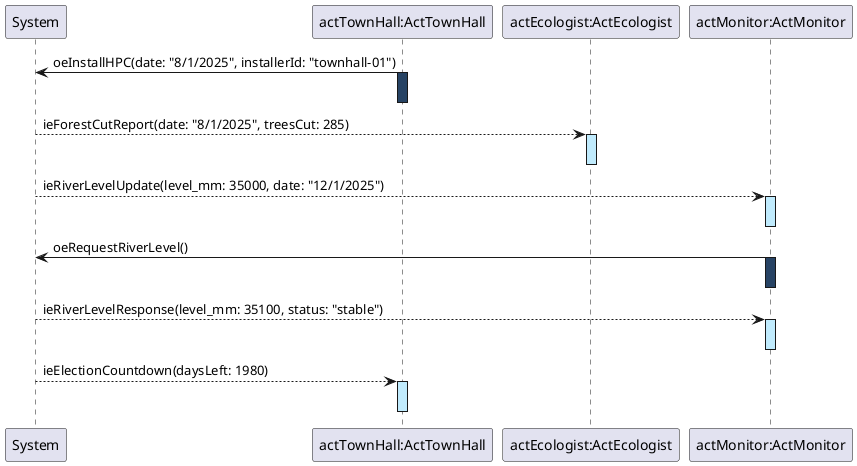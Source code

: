 @startuml
participant System as system
participant "actTownHall:ActTownHall" as actTownHall
participant "actEcologist:ActEcologist" as actEcologist
participant "actMonitor:ActMonitor" as actMonitor

actTownHall -> system : oeInstallHPC(date: "8/1/2025", installerId: "townhall-01")
activate actTownHall #274364
deactivate actTownHall

system --> actEcologist : ieForestCutReport(date: "8/1/2025", treesCut: 285)
activate actEcologist #C0EBFD
deactivate actEcologist

system --> actMonitor : ieRiverLevelUpdate(level_mm: 35000, date: "12/1/2025")
activate actMonitor #C0EBFD
deactivate actMonitor

actMonitor -> system : oeRequestRiverLevel()
activate actMonitor #274364
deactivate actMonitor

system --> actMonitor : ieRiverLevelResponse(level_mm: 35100, status: "stable")
activate actMonitor #C0EBFD
deactivate actMonitor

system --> actTownHall : ieElectionCountdown(daysLeft: 1980)
activate actTownHall #C0EBFD
deactivate actTownHall
@enduml